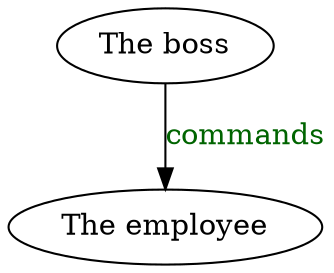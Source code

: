 digraph simple_hierarchy 
{
   B [label="The boss"]      // node B
   E [label="The employee"]  // node E
   B->E [label="commands", fontcolor=darkgreen] // edge B->E
}
